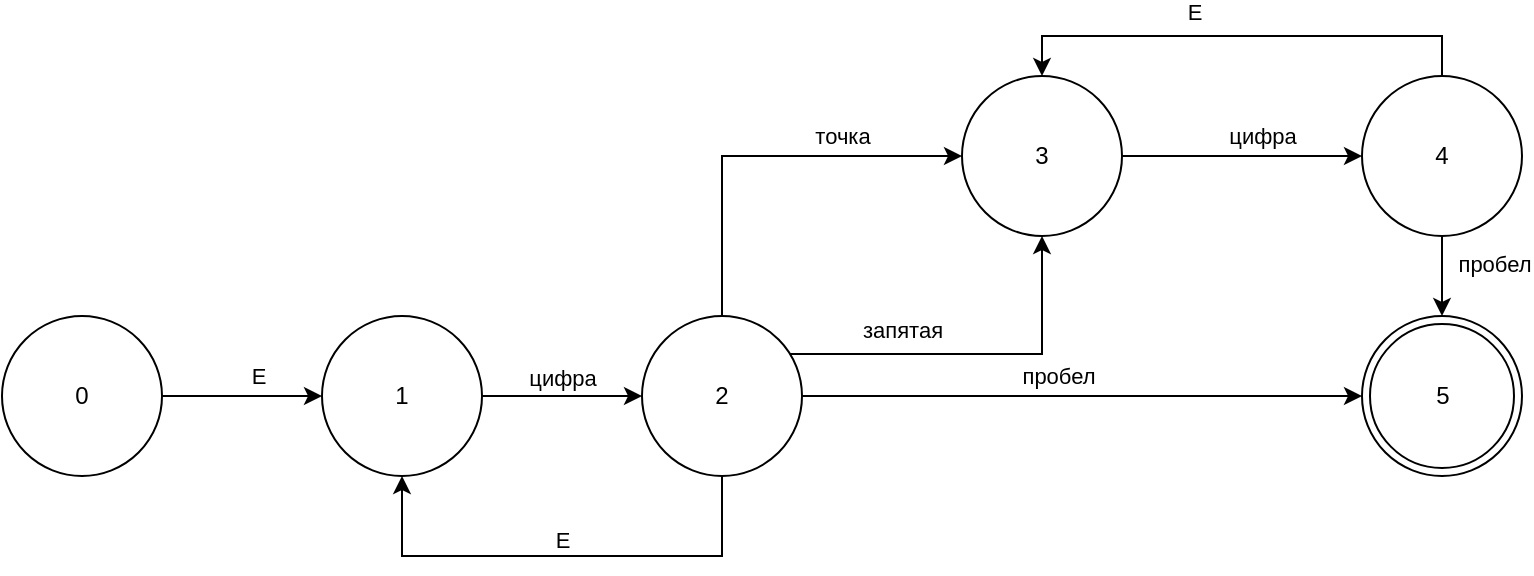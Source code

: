 <mxfile version="15.8.7" type="device"><diagram id="lTA-O1pECuHqVDAwr6rc" name="Page-1"><mxGraphModel dx="390" dy="1555" grid="0" gridSize="10" guides="1" tooltips="1" connect="1" arrows="1" fold="1" page="0" pageScale="1" pageWidth="850" pageHeight="1100" math="0" shadow="0"><root><mxCell id="0"/><mxCell id="1" parent="0"/><mxCell id="_wxiiaLIMEIizhxShyA_-8" style="edgeStyle=orthogonalEdgeStyle;rounded=0;orthogonalLoop=1;jettySize=auto;html=1;entryX=0;entryY=0.5;entryDx=0;entryDy=0;" parent="1" source="_wxiiaLIMEIizhxShyA_-6" target="_wxiiaLIMEIizhxShyA_-7" edge="1"><mxGeometry relative="1" as="geometry"/></mxCell><mxCell id="_wxiiaLIMEIizhxShyA_-9" value="E" style="edgeLabel;html=1;align=center;verticalAlign=middle;resizable=0;points=[];" parent="_wxiiaLIMEIizhxShyA_-8" vertex="1" connectable="0"><mxGeometry x="0.189" relative="1" as="geometry"><mxPoint y="-10" as="offset"/></mxGeometry></mxCell><mxCell id="_wxiiaLIMEIizhxShyA_-6" value="0" style="ellipse;whiteSpace=wrap;html=1;" parent="1" vertex="1"><mxGeometry x="240" y="40" width="80" height="80" as="geometry"/></mxCell><mxCell id="_wxiiaLIMEIizhxShyA_-10" style="edgeStyle=orthogonalEdgeStyle;rounded=0;orthogonalLoop=1;jettySize=auto;html=1;" parent="1" source="_wxiiaLIMEIizhxShyA_-7" edge="1"><mxGeometry relative="1" as="geometry"><mxPoint x="560" y="80" as="targetPoint"/></mxGeometry></mxCell><mxCell id="_wxiiaLIMEIizhxShyA_-12" value="цифра" style="edgeLabel;html=1;align=center;verticalAlign=middle;resizable=0;points=[];" parent="_wxiiaLIMEIizhxShyA_-10" vertex="1" connectable="0"><mxGeometry x="0.332" y="1" relative="1" as="geometry"><mxPoint x="-13" y="-9" as="offset"/></mxGeometry></mxCell><mxCell id="_wxiiaLIMEIizhxShyA_-7" value="1" style="ellipse;whiteSpace=wrap;html=1;" parent="1" vertex="1"><mxGeometry x="400" y="40" width="80" height="80" as="geometry"/></mxCell><mxCell id="_wxiiaLIMEIizhxShyA_-16" style="edgeStyle=orthogonalEdgeStyle;rounded=0;orthogonalLoop=1;jettySize=auto;html=1;entryX=0;entryY=0.5;entryDx=0;entryDy=0;" parent="1" source="_wxiiaLIMEIizhxShyA_-11" target="_wxiiaLIMEIizhxShyA_-15" edge="1"><mxGeometry relative="1" as="geometry"/></mxCell><mxCell id="_wxiiaLIMEIizhxShyA_-17" value="пробел" style="edgeLabel;html=1;align=center;verticalAlign=middle;resizable=0;points=[];" parent="_wxiiaLIMEIizhxShyA_-16" vertex="1" connectable="0"><mxGeometry x="-0.125" relative="1" as="geometry"><mxPoint x="5" y="-10" as="offset"/></mxGeometry></mxCell><mxCell id="_wxiiaLIMEIizhxShyA_-19" style="edgeStyle=orthogonalEdgeStyle;rounded=0;orthogonalLoop=1;jettySize=auto;html=1;entryX=0.5;entryY=1;entryDx=0;entryDy=0;" parent="1" source="_wxiiaLIMEIizhxShyA_-11" target="_wxiiaLIMEIizhxShyA_-7" edge="1"><mxGeometry relative="1" as="geometry"><mxPoint x="720" y="160" as="targetPoint"/><Array as="points"><mxPoint x="600" y="160"/><mxPoint x="440" y="160"/></Array></mxGeometry></mxCell><mxCell id="_wxiiaLIMEIizhxShyA_-20" value="E" style="edgeLabel;html=1;align=center;verticalAlign=middle;resizable=0;points=[];" parent="_wxiiaLIMEIizhxShyA_-19" vertex="1" connectable="0"><mxGeometry x="0.416" y="1" relative="1" as="geometry"><mxPoint x="50" y="-9" as="offset"/></mxGeometry></mxCell><mxCell id="_wxiiaLIMEIizhxShyA_-25" style="edgeStyle=orthogonalEdgeStyle;rounded=0;orthogonalLoop=1;jettySize=auto;html=1;entryX=0;entryY=0.5;entryDx=0;entryDy=0;" parent="1" source="_wxiiaLIMEIizhxShyA_-11" target="_wxiiaLIMEIizhxShyA_-24" edge="1"><mxGeometry relative="1" as="geometry"><Array as="points"><mxPoint x="600" y="-40"/></Array></mxGeometry></mxCell><mxCell id="_wxiiaLIMEIizhxShyA_-26" value="точка" style="edgeLabel;html=1;align=center;verticalAlign=middle;resizable=0;points=[];" parent="_wxiiaLIMEIizhxShyA_-25" vertex="1" connectable="0"><mxGeometry x="0.527" y="2" relative="1" as="geometry"><mxPoint x="-13" y="-8" as="offset"/></mxGeometry></mxCell><mxCell id="Jlx1JyiX-6UvfZtGFLM7-2" style="edgeStyle=orthogonalEdgeStyle;rounded=0;orthogonalLoop=1;jettySize=auto;html=1;entryX=0.5;entryY=1;entryDx=0;entryDy=0;" parent="1" source="_wxiiaLIMEIizhxShyA_-11" target="_wxiiaLIMEIizhxShyA_-24" edge="1"><mxGeometry relative="1" as="geometry"><Array as="points"><mxPoint x="760" y="59"/></Array></mxGeometry></mxCell><mxCell id="_wxiiaLIMEIizhxShyA_-11" value="2" style="ellipse;whiteSpace=wrap;html=1;" parent="1" vertex="1"><mxGeometry x="560" y="40" width="80" height="80" as="geometry"/></mxCell><mxCell id="_wxiiaLIMEIizhxShyA_-15" value="5" style="ellipse;html=1;shape=endState;fillColor=none;strokeColor=#000000;" parent="1" vertex="1"><mxGeometry x="920" y="40" width="80" height="80" as="geometry"/></mxCell><mxCell id="_wxiiaLIMEIizhxShyA_-28" style="edgeStyle=orthogonalEdgeStyle;rounded=0;orthogonalLoop=1;jettySize=auto;html=1;entryX=0;entryY=0.5;entryDx=0;entryDy=0;" parent="1" source="_wxiiaLIMEIizhxShyA_-24" target="_wxiiaLIMEIizhxShyA_-27" edge="1"><mxGeometry relative="1" as="geometry"/></mxCell><mxCell id="_wxiiaLIMEIizhxShyA_-29" value="цифра" style="edgeLabel;html=1;align=center;verticalAlign=middle;resizable=0;points=[];" parent="_wxiiaLIMEIizhxShyA_-28" vertex="1" connectable="0"><mxGeometry x="0.364" relative="1" as="geometry"><mxPoint x="-12" y="-10" as="offset"/></mxGeometry></mxCell><mxCell id="_wxiiaLIMEIizhxShyA_-24" value="3" style="ellipse;whiteSpace=wrap;html=1;" parent="1" vertex="1"><mxGeometry x="720" y="-80" width="80" height="80" as="geometry"/></mxCell><mxCell id="_wxiiaLIMEIizhxShyA_-31" style="edgeStyle=orthogonalEdgeStyle;rounded=0;orthogonalLoop=1;jettySize=auto;html=1;entryX=0.5;entryY=0;entryDx=0;entryDy=0;" parent="1" source="_wxiiaLIMEIizhxShyA_-27" target="_wxiiaLIMEIizhxShyA_-24" edge="1"><mxGeometry relative="1" as="geometry"><mxPoint x="1080" y="-40" as="targetPoint"/><Array as="points"><mxPoint x="960" y="-100"/><mxPoint x="760" y="-100"/></Array></mxGeometry></mxCell><mxCell id="_wxiiaLIMEIizhxShyA_-32" value="E" style="edgeLabel;html=1;align=center;verticalAlign=middle;resizable=0;points=[];" parent="_wxiiaLIMEIizhxShyA_-31" vertex="1" connectable="0"><mxGeometry x="0.204" y="-1" relative="1" as="geometry"><mxPoint y="-11" as="offset"/></mxGeometry></mxCell><mxCell id="_wxiiaLIMEIizhxShyA_-35" style="edgeStyle=orthogonalEdgeStyle;rounded=0;orthogonalLoop=1;jettySize=auto;html=1;entryX=0.5;entryY=0;entryDx=0;entryDy=0;" parent="1" source="_wxiiaLIMEIizhxShyA_-27" target="_wxiiaLIMEIizhxShyA_-15" edge="1"><mxGeometry relative="1" as="geometry"><Array as="points"><mxPoint x="960" y="32"/><mxPoint x="960" y="32"/></Array></mxGeometry></mxCell><mxCell id="_wxiiaLIMEIizhxShyA_-36" value="пробел" style="edgeLabel;html=1;align=center;verticalAlign=middle;resizable=0;points=[];" parent="_wxiiaLIMEIizhxShyA_-35" vertex="1" connectable="0"><mxGeometry x="0.108" y="1" relative="1" as="geometry"><mxPoint x="25" y="-8" as="offset"/></mxGeometry></mxCell><mxCell id="_wxiiaLIMEIizhxShyA_-27" value="4" style="ellipse;whiteSpace=wrap;html=1;" parent="1" vertex="1"><mxGeometry x="920" y="-80" width="80" height="80" as="geometry"/></mxCell><mxCell id="Jlx1JyiX-6UvfZtGFLM7-3" value="запятая" style="edgeLabel;html=1;align=center;verticalAlign=middle;resizable=0;points=[];" parent="1" vertex="1" connectable="0"><mxGeometry x="690" y="47" as="geometry"/></mxCell></root></mxGraphModel></diagram></mxfile>